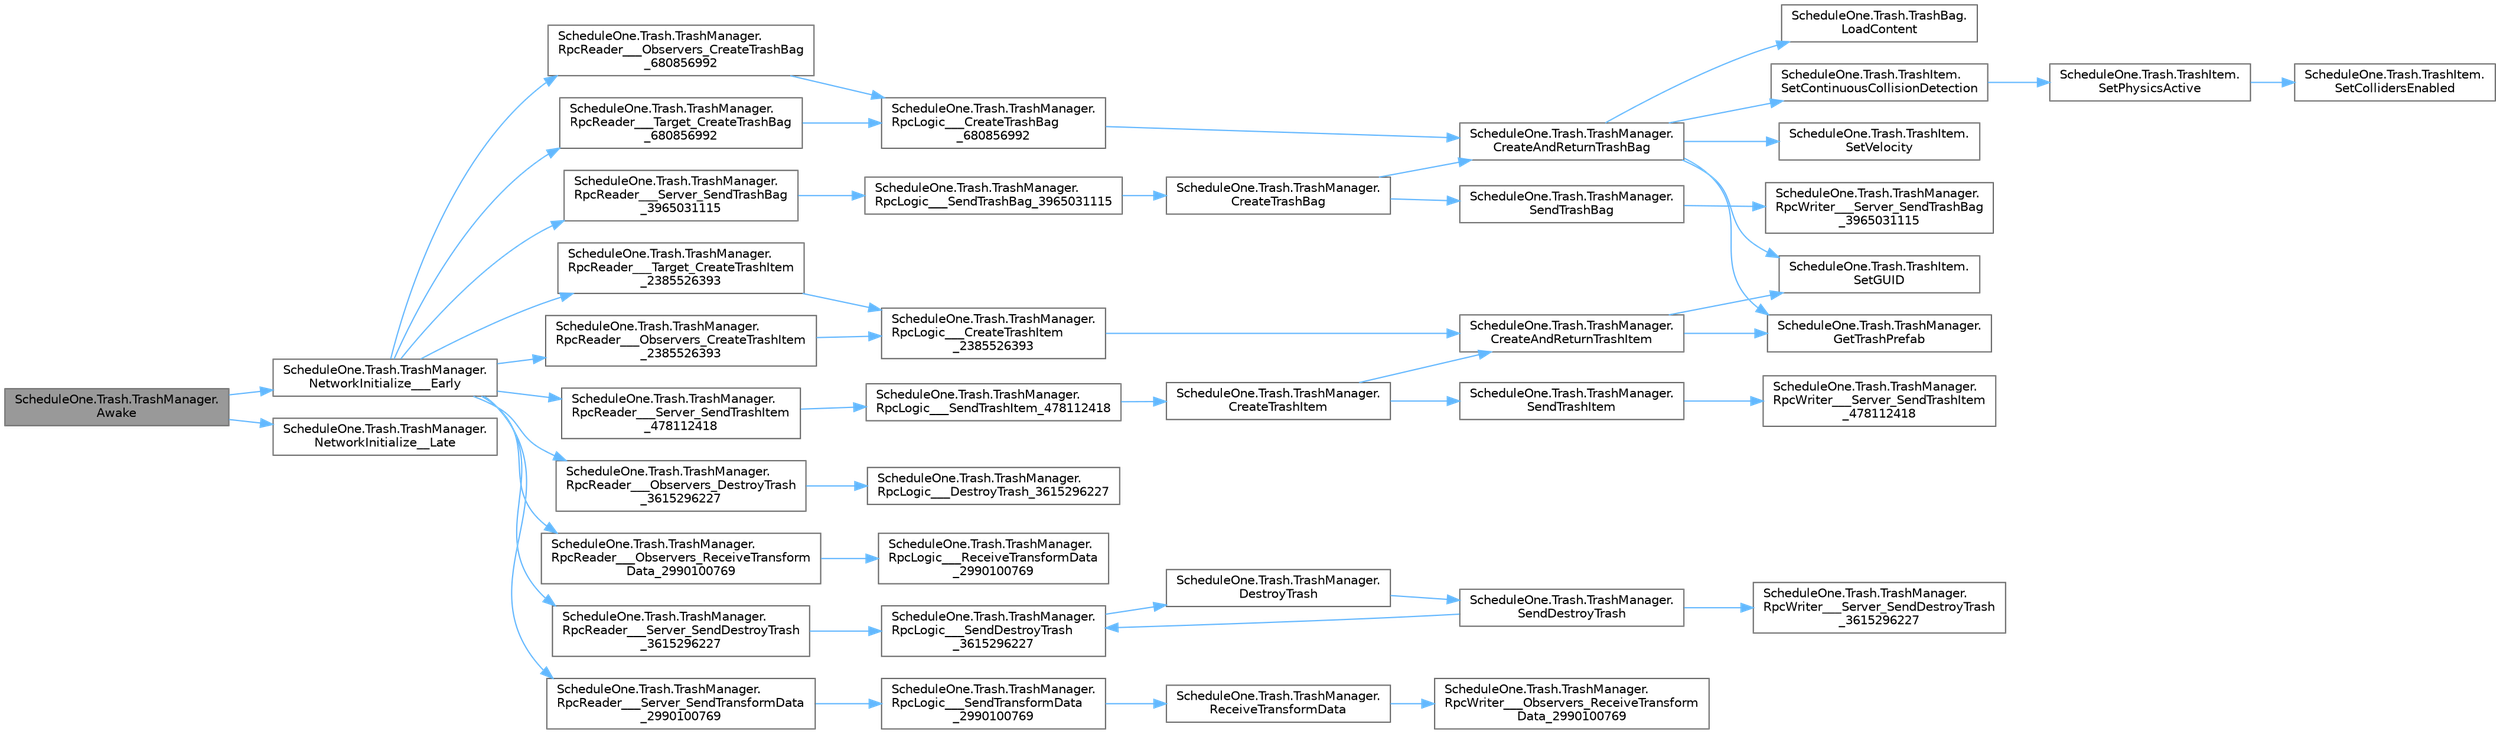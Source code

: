 digraph "ScheduleOne.Trash.TrashManager.Awake"
{
 // LATEX_PDF_SIZE
  bgcolor="transparent";
  edge [fontname=Helvetica,fontsize=10,labelfontname=Helvetica,labelfontsize=10];
  node [fontname=Helvetica,fontsize=10,shape=box,height=0.2,width=0.4];
  rankdir="LR";
  Node1 [id="Node000001",label="ScheduleOne.Trash.TrashManager.\lAwake",height=0.2,width=0.4,color="gray40", fillcolor="grey60", style="filled", fontcolor="black",tooltip=" "];
  Node1 -> Node2 [id="edge1_Node000001_Node000002",color="steelblue1",style="solid",tooltip=" "];
  Node2 [id="Node000002",label="ScheduleOne.Trash.TrashManager.\lNetworkInitialize___Early",height=0.2,width=0.4,color="grey40", fillcolor="white", style="filled",URL="$class_schedule_one_1_1_trash_1_1_trash_manager.html#aec4d26db92b3a7793639c0499087cc62",tooltip=" "];
  Node2 -> Node3 [id="edge2_Node000002_Node000003",color="steelblue1",style="solid",tooltip=" "];
  Node3 [id="Node000003",label="ScheduleOne.Trash.TrashManager.\lRpcReader___Observers_CreateTrashBag\l_680856992",height=0.2,width=0.4,color="grey40", fillcolor="white", style="filled",URL="$class_schedule_one_1_1_trash_1_1_trash_manager.html#aef17f89aad21c9536196f6b5d20497ea",tooltip=" "];
  Node3 -> Node4 [id="edge3_Node000003_Node000004",color="steelblue1",style="solid",tooltip=" "];
  Node4 [id="Node000004",label="ScheduleOne.Trash.TrashManager.\lRpcLogic___CreateTrashBag\l_680856992",height=0.2,width=0.4,color="grey40", fillcolor="white", style="filled",URL="$class_schedule_one_1_1_trash_1_1_trash_manager.html#a9b16f6cc6e3ba197003ba02c686b3f11",tooltip=" "];
  Node4 -> Node5 [id="edge4_Node000004_Node000005",color="steelblue1",style="solid",tooltip=" "];
  Node5 [id="Node000005",label="ScheduleOne.Trash.TrashManager.\lCreateAndReturnTrashBag",height=0.2,width=0.4,color="grey40", fillcolor="white", style="filled",URL="$class_schedule_one_1_1_trash_1_1_trash_manager.html#ae7f2524c2ca68d64b2d2b84f4ce23d67",tooltip=" "];
  Node5 -> Node6 [id="edge5_Node000005_Node000006",color="steelblue1",style="solid",tooltip=" "];
  Node6 [id="Node000006",label="ScheduleOne.Trash.TrashManager.\lGetTrashPrefab",height=0.2,width=0.4,color="grey40", fillcolor="white", style="filled",URL="$class_schedule_one_1_1_trash_1_1_trash_manager.html#a2b3bda7f6eacf8e0b77eda8e7b715516",tooltip=" "];
  Node5 -> Node7 [id="edge6_Node000005_Node000007",color="steelblue1",style="solid",tooltip=" "];
  Node7 [id="Node000007",label="ScheduleOne.Trash.TrashBag.\lLoadContent",height=0.2,width=0.4,color="grey40", fillcolor="white", style="filled",URL="$class_schedule_one_1_1_trash_1_1_trash_bag.html#a503c7a58c1b46b51748a109965002623",tooltip=" "];
  Node5 -> Node8 [id="edge7_Node000005_Node000008",color="steelblue1",style="solid",tooltip=" "];
  Node8 [id="Node000008",label="ScheduleOne.Trash.TrashItem.\lSetContinuousCollisionDetection",height=0.2,width=0.4,color="grey40", fillcolor="white", style="filled",URL="$class_schedule_one_1_1_trash_1_1_trash_item.html#a143707745aa79c7eae3bab0e3e1f1aed",tooltip=" "];
  Node8 -> Node9 [id="edge8_Node000008_Node000009",color="steelblue1",style="solid",tooltip=" "];
  Node9 [id="Node000009",label="ScheduleOne.Trash.TrashItem.\lSetPhysicsActive",height=0.2,width=0.4,color="grey40", fillcolor="white", style="filled",URL="$class_schedule_one_1_1_trash_1_1_trash_item.html#a507ece08872809d53d44434cd8aba621",tooltip=" "];
  Node9 -> Node10 [id="edge9_Node000009_Node000010",color="steelblue1",style="solid",tooltip=" "];
  Node10 [id="Node000010",label="ScheduleOne.Trash.TrashItem.\lSetCollidersEnabled",height=0.2,width=0.4,color="grey40", fillcolor="white", style="filled",URL="$class_schedule_one_1_1_trash_1_1_trash_item.html#a9d012395566c4f75c2be73aff1f179ba",tooltip=" "];
  Node5 -> Node11 [id="edge10_Node000005_Node000011",color="steelblue1",style="solid",tooltip=" "];
  Node11 [id="Node000011",label="ScheduleOne.Trash.TrashItem.\lSetGUID",height=0.2,width=0.4,color="grey40", fillcolor="white", style="filled",URL="$class_schedule_one_1_1_trash_1_1_trash_item.html#ad9d7a5c3c6c1c493b1c51a8feeb375e9",tooltip=" "];
  Node5 -> Node12 [id="edge11_Node000005_Node000012",color="steelblue1",style="solid",tooltip=" "];
  Node12 [id="Node000012",label="ScheduleOne.Trash.TrashItem.\lSetVelocity",height=0.2,width=0.4,color="grey40", fillcolor="white", style="filled",URL="$class_schedule_one_1_1_trash_1_1_trash_item.html#a9868e1c39ceeabe206d009c27cb37b69",tooltip=" "];
  Node2 -> Node13 [id="edge12_Node000002_Node000013",color="steelblue1",style="solid",tooltip=" "];
  Node13 [id="Node000013",label="ScheduleOne.Trash.TrashManager.\lRpcReader___Observers_CreateTrashItem\l_2385526393",height=0.2,width=0.4,color="grey40", fillcolor="white", style="filled",URL="$class_schedule_one_1_1_trash_1_1_trash_manager.html#a9711f2beb136c6ae79b3e859f82a7c38",tooltip=" "];
  Node13 -> Node14 [id="edge13_Node000013_Node000014",color="steelblue1",style="solid",tooltip=" "];
  Node14 [id="Node000014",label="ScheduleOne.Trash.TrashManager.\lRpcLogic___CreateTrashItem\l_2385526393",height=0.2,width=0.4,color="grey40", fillcolor="white", style="filled",URL="$class_schedule_one_1_1_trash_1_1_trash_manager.html#a42a788baf802ef84e037ec947af1af4c",tooltip=" "];
  Node14 -> Node15 [id="edge14_Node000014_Node000015",color="steelblue1",style="solid",tooltip=" "];
  Node15 [id="Node000015",label="ScheduleOne.Trash.TrashManager.\lCreateAndReturnTrashItem",height=0.2,width=0.4,color="grey40", fillcolor="white", style="filled",URL="$class_schedule_one_1_1_trash_1_1_trash_manager.html#aff48b326449c5ef0801028e99e528e13",tooltip=" "];
  Node15 -> Node6 [id="edge15_Node000015_Node000006",color="steelblue1",style="solid",tooltip=" "];
  Node15 -> Node11 [id="edge16_Node000015_Node000011",color="steelblue1",style="solid",tooltip=" "];
  Node2 -> Node16 [id="edge17_Node000002_Node000016",color="steelblue1",style="solid",tooltip=" "];
  Node16 [id="Node000016",label="ScheduleOne.Trash.TrashManager.\lRpcReader___Observers_DestroyTrash\l_3615296227",height=0.2,width=0.4,color="grey40", fillcolor="white", style="filled",URL="$class_schedule_one_1_1_trash_1_1_trash_manager.html#af6e1d895e7f8a5c246996c937846b76e",tooltip=" "];
  Node16 -> Node17 [id="edge18_Node000016_Node000017",color="steelblue1",style="solid",tooltip=" "];
  Node17 [id="Node000017",label="ScheduleOne.Trash.TrashManager.\lRpcLogic___DestroyTrash_3615296227",height=0.2,width=0.4,color="grey40", fillcolor="white", style="filled",URL="$class_schedule_one_1_1_trash_1_1_trash_manager.html#ace4ea521e3c4593bfc2a0461db0312bf",tooltip=" "];
  Node2 -> Node18 [id="edge19_Node000002_Node000018",color="steelblue1",style="solid",tooltip=" "];
  Node18 [id="Node000018",label="ScheduleOne.Trash.TrashManager.\lRpcReader___Observers_ReceiveTransform\lData_2990100769",height=0.2,width=0.4,color="grey40", fillcolor="white", style="filled",URL="$class_schedule_one_1_1_trash_1_1_trash_manager.html#a32357a5ff1712336a250d4a4223add3b",tooltip=" "];
  Node18 -> Node19 [id="edge20_Node000018_Node000019",color="steelblue1",style="solid",tooltip=" "];
  Node19 [id="Node000019",label="ScheduleOne.Trash.TrashManager.\lRpcLogic___ReceiveTransformData\l_2990100769",height=0.2,width=0.4,color="grey40", fillcolor="white", style="filled",URL="$class_schedule_one_1_1_trash_1_1_trash_manager.html#a9678d5486b6dc3868ceda655b696af48",tooltip=" "];
  Node2 -> Node20 [id="edge21_Node000002_Node000020",color="steelblue1",style="solid",tooltip=" "];
  Node20 [id="Node000020",label="ScheduleOne.Trash.TrashManager.\lRpcReader___Server_SendDestroyTrash\l_3615296227",height=0.2,width=0.4,color="grey40", fillcolor="white", style="filled",URL="$class_schedule_one_1_1_trash_1_1_trash_manager.html#a87c54dbd9be2f01f91e223d0d284886a",tooltip=" "];
  Node20 -> Node21 [id="edge22_Node000020_Node000021",color="steelblue1",style="solid",tooltip=" "];
  Node21 [id="Node000021",label="ScheduleOne.Trash.TrashManager.\lRpcLogic___SendDestroyTrash\l_3615296227",height=0.2,width=0.4,color="grey40", fillcolor="white", style="filled",URL="$class_schedule_one_1_1_trash_1_1_trash_manager.html#af3a1462e9db0f3bf8f7a33a622199e7a",tooltip=" "];
  Node21 -> Node22 [id="edge23_Node000021_Node000022",color="steelblue1",style="solid",tooltip=" "];
  Node22 [id="Node000022",label="ScheduleOne.Trash.TrashManager.\lDestroyTrash",height=0.2,width=0.4,color="grey40", fillcolor="white", style="filled",URL="$class_schedule_one_1_1_trash_1_1_trash_manager.html#aea50db4ece455cb56bb61fa9fb9f25bf",tooltip=" "];
  Node22 -> Node23 [id="edge24_Node000022_Node000023",color="steelblue1",style="solid",tooltip=" "];
  Node23 [id="Node000023",label="ScheduleOne.Trash.TrashManager.\lSendDestroyTrash",height=0.2,width=0.4,color="grey40", fillcolor="white", style="filled",URL="$class_schedule_one_1_1_trash_1_1_trash_manager.html#a214ef4e94a13d86ceaadcdbded7e8f95",tooltip=" "];
  Node23 -> Node21 [id="edge25_Node000023_Node000021",color="steelblue1",style="solid",tooltip=" "];
  Node23 -> Node24 [id="edge26_Node000023_Node000024",color="steelblue1",style="solid",tooltip=" "];
  Node24 [id="Node000024",label="ScheduleOne.Trash.TrashManager.\lRpcWriter___Server_SendDestroyTrash\l_3615296227",height=0.2,width=0.4,color="grey40", fillcolor="white", style="filled",URL="$class_schedule_one_1_1_trash_1_1_trash_manager.html#ad84475f0e9fe4e7bab494974e183b0f9",tooltip=" "];
  Node2 -> Node25 [id="edge27_Node000002_Node000025",color="steelblue1",style="solid",tooltip=" "];
  Node25 [id="Node000025",label="ScheduleOne.Trash.TrashManager.\lRpcReader___Server_SendTransformData\l_2990100769",height=0.2,width=0.4,color="grey40", fillcolor="white", style="filled",URL="$class_schedule_one_1_1_trash_1_1_trash_manager.html#acad9c038b5e1c192ad23c20f69ae8f36",tooltip=" "];
  Node25 -> Node26 [id="edge28_Node000025_Node000026",color="steelblue1",style="solid",tooltip=" "];
  Node26 [id="Node000026",label="ScheduleOne.Trash.TrashManager.\lRpcLogic___SendTransformData\l_2990100769",height=0.2,width=0.4,color="grey40", fillcolor="white", style="filled",URL="$class_schedule_one_1_1_trash_1_1_trash_manager.html#a95b4f055c12384cb8967467c5cf5b501",tooltip=" "];
  Node26 -> Node27 [id="edge29_Node000026_Node000027",color="steelblue1",style="solid",tooltip=" "];
  Node27 [id="Node000027",label="ScheduleOne.Trash.TrashManager.\lReceiveTransformData",height=0.2,width=0.4,color="grey40", fillcolor="white", style="filled",URL="$class_schedule_one_1_1_trash_1_1_trash_manager.html#a7809bf28e28eb3537236aa2286c09fca",tooltip=" "];
  Node27 -> Node28 [id="edge30_Node000027_Node000028",color="steelblue1",style="solid",tooltip=" "];
  Node28 [id="Node000028",label="ScheduleOne.Trash.TrashManager.\lRpcWriter___Observers_ReceiveTransform\lData_2990100769",height=0.2,width=0.4,color="grey40", fillcolor="white", style="filled",URL="$class_schedule_one_1_1_trash_1_1_trash_manager.html#abc4f4854ebc2af60f2f7d85a77e08326",tooltip=" "];
  Node2 -> Node29 [id="edge31_Node000002_Node000029",color="steelblue1",style="solid",tooltip=" "];
  Node29 [id="Node000029",label="ScheduleOne.Trash.TrashManager.\lRpcReader___Server_SendTrashBag\l_3965031115",height=0.2,width=0.4,color="grey40", fillcolor="white", style="filled",URL="$class_schedule_one_1_1_trash_1_1_trash_manager.html#a34ea3445daaac28985dc161fdf61eef0",tooltip=" "];
  Node29 -> Node30 [id="edge32_Node000029_Node000030",color="steelblue1",style="solid",tooltip=" "];
  Node30 [id="Node000030",label="ScheduleOne.Trash.TrashManager.\lRpcLogic___SendTrashBag_3965031115",height=0.2,width=0.4,color="grey40", fillcolor="white", style="filled",URL="$class_schedule_one_1_1_trash_1_1_trash_manager.html#ab71d7b458fd6b2f8118aaaf30dcb6d5c",tooltip=" "];
  Node30 -> Node31 [id="edge33_Node000030_Node000031",color="steelblue1",style="solid",tooltip=" "];
  Node31 [id="Node000031",label="ScheduleOne.Trash.TrashManager.\lCreateTrashBag",height=0.2,width=0.4,color="grey40", fillcolor="white", style="filled",URL="$class_schedule_one_1_1_trash_1_1_trash_manager.html#a19608d523822e71c471f5d9f3a44909b",tooltip=" "];
  Node31 -> Node5 [id="edge34_Node000031_Node000005",color="steelblue1",style="solid",tooltip=" "];
  Node31 -> Node32 [id="edge35_Node000031_Node000032",color="steelblue1",style="solid",tooltip=" "];
  Node32 [id="Node000032",label="ScheduleOne.Trash.TrashManager.\lSendTrashBag",height=0.2,width=0.4,color="grey40", fillcolor="white", style="filled",URL="$class_schedule_one_1_1_trash_1_1_trash_manager.html#a786d1d0405440ef3e8ea6f11eccd0296",tooltip=" "];
  Node32 -> Node33 [id="edge36_Node000032_Node000033",color="steelblue1",style="solid",tooltip=" "];
  Node33 [id="Node000033",label="ScheduleOne.Trash.TrashManager.\lRpcWriter___Server_SendTrashBag\l_3965031115",height=0.2,width=0.4,color="grey40", fillcolor="white", style="filled",URL="$class_schedule_one_1_1_trash_1_1_trash_manager.html#a6797bd50f3bd3606470bedff89e302ce",tooltip=" "];
  Node2 -> Node34 [id="edge37_Node000002_Node000034",color="steelblue1",style="solid",tooltip=" "];
  Node34 [id="Node000034",label="ScheduleOne.Trash.TrashManager.\lRpcReader___Server_SendTrashItem\l_478112418",height=0.2,width=0.4,color="grey40", fillcolor="white", style="filled",URL="$class_schedule_one_1_1_trash_1_1_trash_manager.html#a5fafdc2174630629773f86e7794e85ad",tooltip=" "];
  Node34 -> Node35 [id="edge38_Node000034_Node000035",color="steelblue1",style="solid",tooltip=" "];
  Node35 [id="Node000035",label="ScheduleOne.Trash.TrashManager.\lRpcLogic___SendTrashItem_478112418",height=0.2,width=0.4,color="grey40", fillcolor="white", style="filled",URL="$class_schedule_one_1_1_trash_1_1_trash_manager.html#a8304a9b499542f89ce14ac3d9e6cded8",tooltip=" "];
  Node35 -> Node36 [id="edge39_Node000035_Node000036",color="steelblue1",style="solid",tooltip=" "];
  Node36 [id="Node000036",label="ScheduleOne.Trash.TrashManager.\lCreateTrashItem",height=0.2,width=0.4,color="grey40", fillcolor="white", style="filled",URL="$class_schedule_one_1_1_trash_1_1_trash_manager.html#ac152aab78e4a4e172c9b4f5b2f2f8bfd",tooltip=" "];
  Node36 -> Node15 [id="edge40_Node000036_Node000015",color="steelblue1",style="solid",tooltip=" "];
  Node36 -> Node37 [id="edge41_Node000036_Node000037",color="steelblue1",style="solid",tooltip=" "];
  Node37 [id="Node000037",label="ScheduleOne.Trash.TrashManager.\lSendTrashItem",height=0.2,width=0.4,color="grey40", fillcolor="white", style="filled",URL="$class_schedule_one_1_1_trash_1_1_trash_manager.html#a14993f5870f9fec32c65903baac674dd",tooltip=" "];
  Node37 -> Node38 [id="edge42_Node000037_Node000038",color="steelblue1",style="solid",tooltip=" "];
  Node38 [id="Node000038",label="ScheduleOne.Trash.TrashManager.\lRpcWriter___Server_SendTrashItem\l_478112418",height=0.2,width=0.4,color="grey40", fillcolor="white", style="filled",URL="$class_schedule_one_1_1_trash_1_1_trash_manager.html#aabff368813d4437ed7724f87dcf446e4",tooltip=" "];
  Node2 -> Node39 [id="edge43_Node000002_Node000039",color="steelblue1",style="solid",tooltip=" "];
  Node39 [id="Node000039",label="ScheduleOne.Trash.TrashManager.\lRpcReader___Target_CreateTrashBag\l_680856992",height=0.2,width=0.4,color="grey40", fillcolor="white", style="filled",URL="$class_schedule_one_1_1_trash_1_1_trash_manager.html#a86b0463dc83524f66b63a2d2c201765c",tooltip=" "];
  Node39 -> Node4 [id="edge44_Node000039_Node000004",color="steelblue1",style="solid",tooltip=" "];
  Node2 -> Node40 [id="edge45_Node000002_Node000040",color="steelblue1",style="solid",tooltip=" "];
  Node40 [id="Node000040",label="ScheduleOne.Trash.TrashManager.\lRpcReader___Target_CreateTrashItem\l_2385526393",height=0.2,width=0.4,color="grey40", fillcolor="white", style="filled",URL="$class_schedule_one_1_1_trash_1_1_trash_manager.html#abe29bd55a37776b951b3bed21a53ada5",tooltip=" "];
  Node40 -> Node14 [id="edge46_Node000040_Node000014",color="steelblue1",style="solid",tooltip=" "];
  Node1 -> Node41 [id="edge47_Node000001_Node000041",color="steelblue1",style="solid",tooltip=" "];
  Node41 [id="Node000041",label="ScheduleOne.Trash.TrashManager.\lNetworkInitialize__Late",height=0.2,width=0.4,color="grey40", fillcolor="white", style="filled",URL="$class_schedule_one_1_1_trash_1_1_trash_manager.html#ab70c232f809efbb4d6f121521fd4fe8b",tooltip=" "];
}
